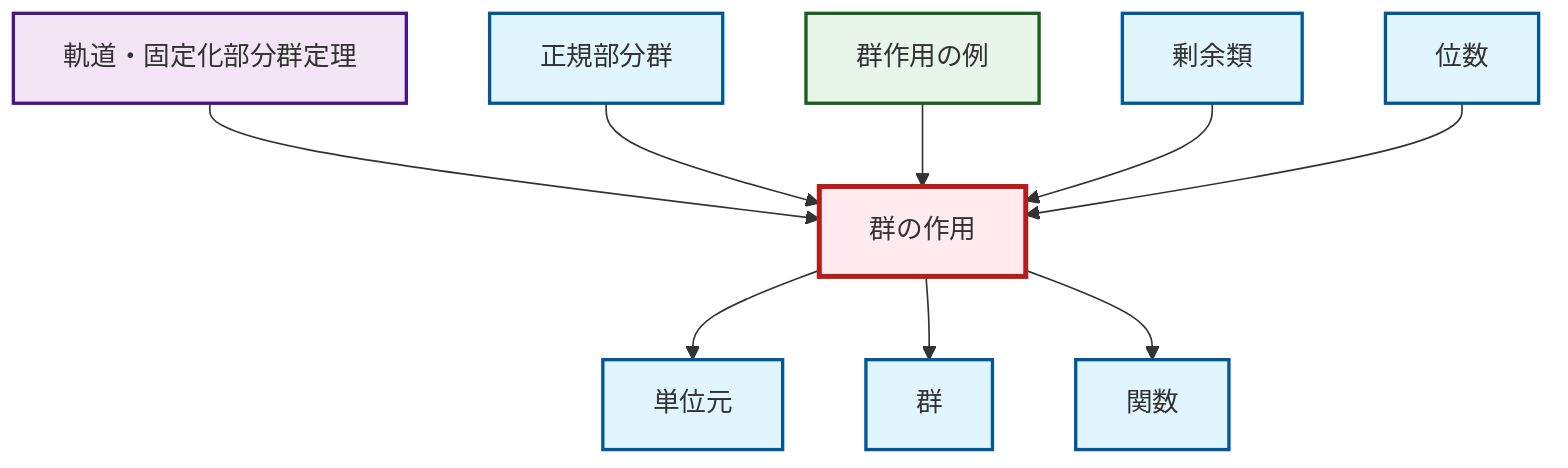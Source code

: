 graph TD
    classDef definition fill:#e1f5fe,stroke:#01579b,stroke-width:2px
    classDef theorem fill:#f3e5f5,stroke:#4a148c,stroke-width:2px
    classDef axiom fill:#fff3e0,stroke:#e65100,stroke-width:2px
    classDef example fill:#e8f5e9,stroke:#1b5e20,stroke-width:2px
    classDef current fill:#ffebee,stroke:#b71c1c,stroke-width:3px
    def-group-action["群の作用"]:::definition
    def-coset["剰余類"]:::definition
    ex-group-action-examples["群作用の例"]:::example
    def-function["関数"]:::definition
    thm-orbit-stabilizer["軌道・固定化部分群定理"]:::theorem
    def-normal-subgroup["正規部分群"]:::definition
    def-group["群"]:::definition
    def-order["位数"]:::definition
    def-identity-element["単位元"]:::definition
    thm-orbit-stabilizer --> def-group-action
    def-group-action --> def-identity-element
    def-normal-subgroup --> def-group-action
    ex-group-action-examples --> def-group-action
    def-coset --> def-group-action
    def-order --> def-group-action
    def-group-action --> def-group
    def-group-action --> def-function
    class def-group-action current